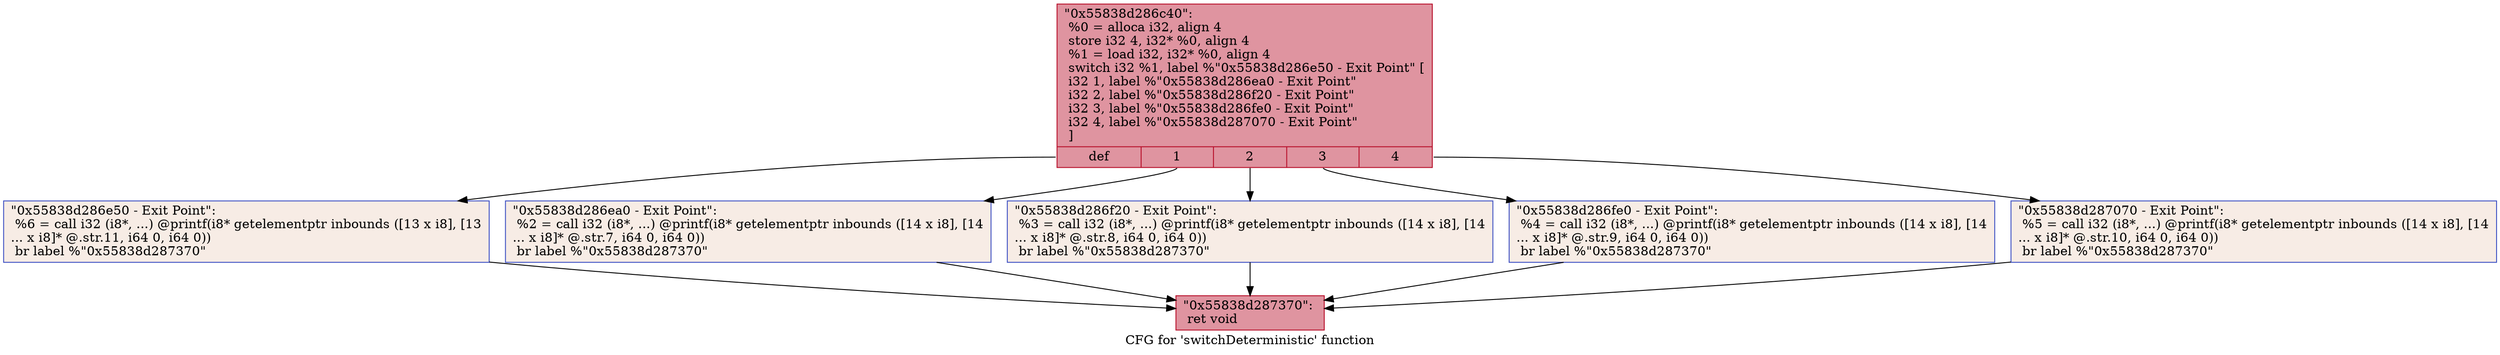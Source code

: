 digraph "CFG for 'switchDeterministic' function" {
	label="CFG for 'switchDeterministic' function";

	Node0x55838d286c40 [shape=record,color="#b70d28ff", style=filled, fillcolor="#b70d2870",label="{\"0x55838d286c40\":\l  %0 = alloca i32, align 4\l  store i32 4, i32* %0, align 4\l  %1 = load i32, i32* %0, align 4\l  switch i32 %1, label %\"0x55838d286e50 - Exit Point\" [\l    i32 1, label %\"0x55838d286ea0 - Exit Point\"\l    i32 2, label %\"0x55838d286f20 - Exit Point\"\l    i32 3, label %\"0x55838d286fe0 - Exit Point\"\l    i32 4, label %\"0x55838d287070 - Exit Point\"\l  ]\l|{<s0>def|<s1>1|<s2>2|<s3>3|<s4>4}}"];
	Node0x55838d286c40:s0 -> Node0x55838d286e50;
	Node0x55838d286c40:s1 -> Node0x55838d286ea0;
	Node0x55838d286c40:s2 -> Node0x55838d286f20;
	Node0x55838d286c40:s3 -> Node0x55838d286fe0;
	Node0x55838d286c40:s4 -> Node0x55838d287070;
	Node0x55838d286ea0 [shape=record,color="#3d50c3ff", style=filled, fillcolor="#ecd3c570",label="{\"0x55838d286ea0 - Exit Point\":                    \l  %2 = call i32 (i8*, ...) @printf(i8* getelementptr inbounds ([14 x i8], [14\l... x i8]* @.str.7, i64 0, i64 0))\l  br label %\"0x55838d287370\"\l}"];
	Node0x55838d286ea0 -> Node0x55838d287370;
	Node0x55838d286f20 [shape=record,color="#3d50c3ff", style=filled, fillcolor="#ecd3c570",label="{\"0x55838d286f20 - Exit Point\":                    \l  %3 = call i32 (i8*, ...) @printf(i8* getelementptr inbounds ([14 x i8], [14\l... x i8]* @.str.8, i64 0, i64 0))\l  br label %\"0x55838d287370\"\l}"];
	Node0x55838d286f20 -> Node0x55838d287370;
	Node0x55838d286fe0 [shape=record,color="#3d50c3ff", style=filled, fillcolor="#ecd3c570",label="{\"0x55838d286fe0 - Exit Point\":                    \l  %4 = call i32 (i8*, ...) @printf(i8* getelementptr inbounds ([14 x i8], [14\l... x i8]* @.str.9, i64 0, i64 0))\l  br label %\"0x55838d287370\"\l}"];
	Node0x55838d286fe0 -> Node0x55838d287370;
	Node0x55838d287070 [shape=record,color="#3d50c3ff", style=filled, fillcolor="#ecd3c570",label="{\"0x55838d287070 - Exit Point\":                    \l  %5 = call i32 (i8*, ...) @printf(i8* getelementptr inbounds ([14 x i8], [14\l... x i8]* @.str.10, i64 0, i64 0))\l  br label %\"0x55838d287370\"\l}"];
	Node0x55838d287070 -> Node0x55838d287370;
	Node0x55838d286e50 [shape=record,color="#3d50c3ff", style=filled, fillcolor="#ecd3c570",label="{\"0x55838d286e50 - Exit Point\":                    \l  %6 = call i32 (i8*, ...) @printf(i8* getelementptr inbounds ([13 x i8], [13\l... x i8]* @.str.11, i64 0, i64 0))\l  br label %\"0x55838d287370\"\l}"];
	Node0x55838d286e50 -> Node0x55838d287370;
	Node0x55838d287370 [shape=record,color="#b70d28ff", style=filled, fillcolor="#b70d2870",label="{\"0x55838d287370\":                                 \l  ret void\l}"];
}
